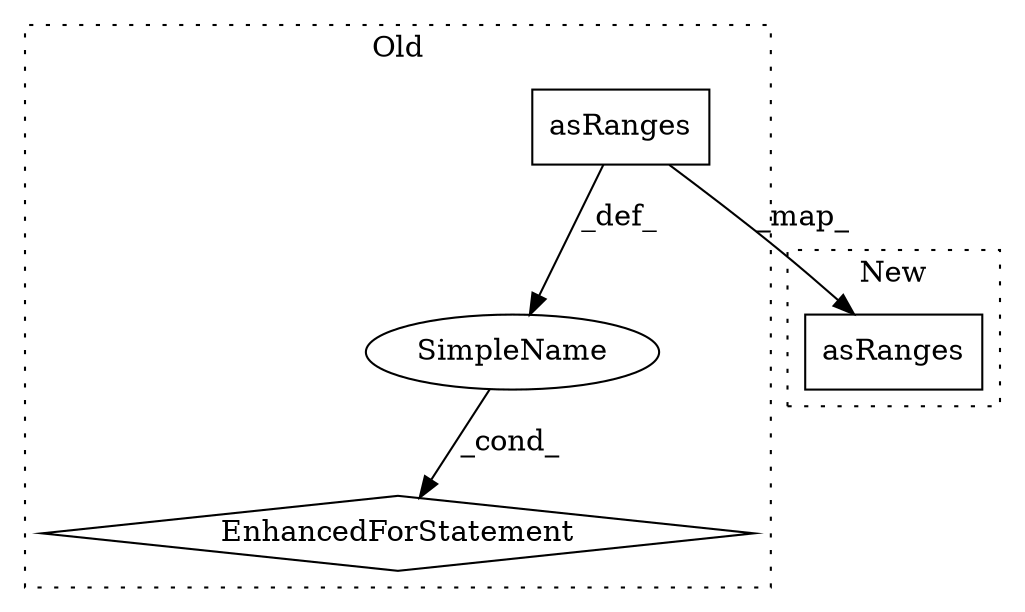 digraph G {
subgraph cluster0 {
1 [label="asRanges" a="32" s="1858" l="10" shape="box"];
3 [label="SimpleName" a="42" s="1844" l="5" shape="ellipse"];
4 [label="EnhancedForStatement" a="70" s="1830,1868" l="5,2" shape="diamond"];
label = "Old";
style="dotted";
}
subgraph cluster1 {
2 [label="asRanges" a="32" s="2040" l="10" shape="box"];
label = "New";
style="dotted";
}
1 -> 3 [label="_def_"];
1 -> 2 [label="_map_"];
3 -> 4 [label="_cond_"];
}